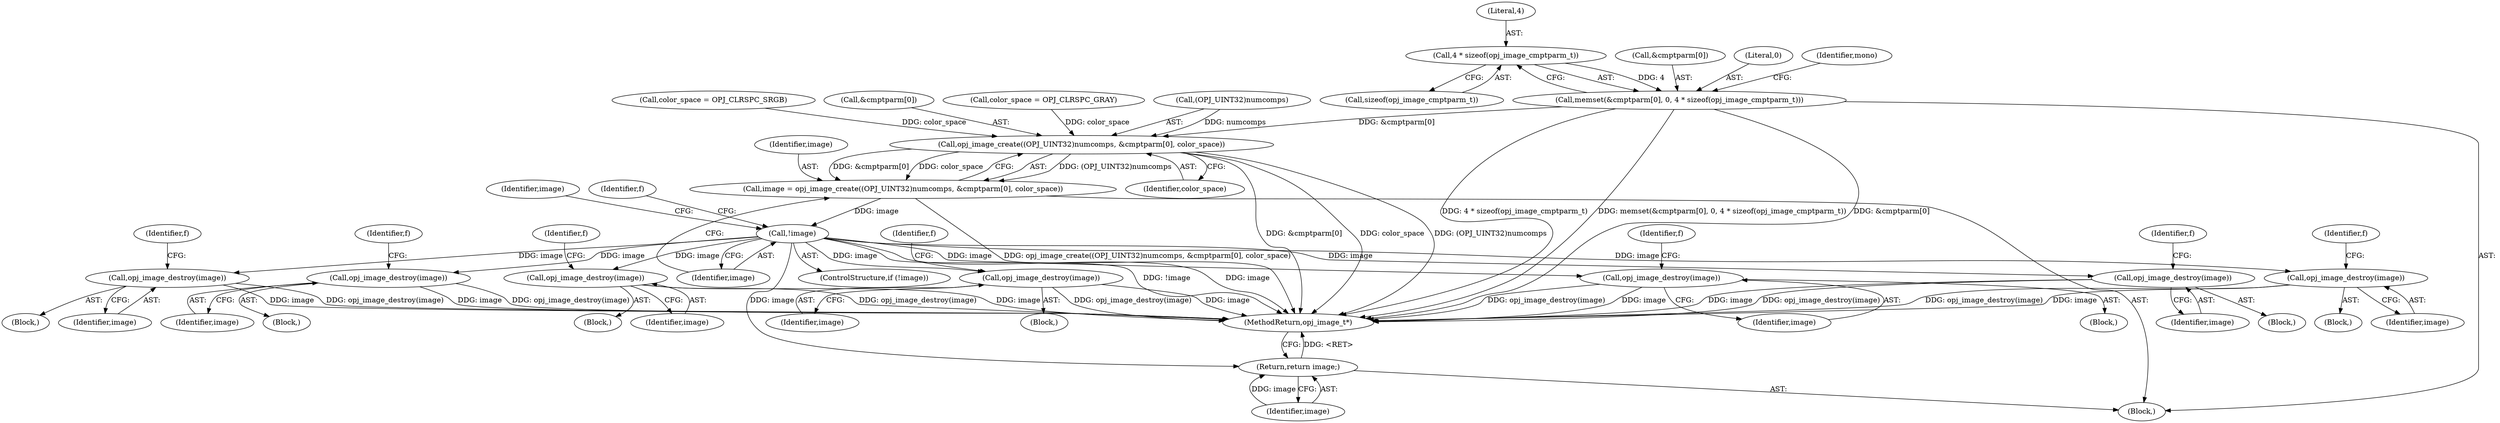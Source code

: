 digraph "0_openjpeg_2cd30c2b06ce332dede81cccad8b334cde997281_1@API" {
"1000185" [label="(Call,4 * sizeof(opj_image_cmptparm_t))"];
"1000179" [label="(Call,memset(&cmptparm[0], 0, 4 * sizeof(opj_image_cmptparm_t)))"];
"1000372" [label="(Call,opj_image_create((OPJ_UINT32)numcomps, &cmptparm[0], color_space))"];
"1000370" [label="(Call,image = opj_image_create((OPJ_UINT32)numcomps, &cmptparm[0], color_space))"];
"1000382" [label="(Call,!image)"];
"1000541" [label="(Call,opj_image_destroy(image))"];
"1000559" [label="(Call,opj_image_destroy(image))"];
"1000577" [label="(Call,opj_image_destroy(image))"];
"1000650" [label="(Call,opj_image_destroy(image))"];
"1000668" [label="(Call,opj_image_destroy(image))"];
"1000686" [label="(Call,opj_image_destroy(image))"];
"1000704" [label="(Call,opj_image_destroy(image))"];
"1000764" [label="(Return,return image;)"];
"1000573" [label="(Block,)"];
"1000682" [label="(Block,)"];
"1000386" [label="(Identifier,f)"];
"1000704" [label="(Call,opj_image_destroy(image))"];
"1000687" [label="(Identifier,image)"];
"1000764" [label="(Return,return image;)"];
"1000113" [label="(Block,)"];
"1000562" [label="(Identifier,f)"];
"1000669" [label="(Identifier,image)"];
"1000705" [label="(Identifier,image)"];
"1000668" [label="(Call,opj_image_destroy(image))"];
"1000559" [label="(Call,opj_image_destroy(image))"];
"1000381" [label="(ControlStructure,if (!image))"];
"1000707" [label="(Identifier,f)"];
"1000537" [label="(Block,)"];
"1000580" [label="(Identifier,f)"];
"1000646" [label="(Block,)"];
"1000544" [label="(Identifier,f)"];
"1000578" [label="(Identifier,image)"];
"1000180" [label="(Call,&cmptparm[0])"];
"1000210" [label="(Call,color_space = OPJ_CLRSPC_GRAY)"];
"1000653" [label="(Identifier,f)"];
"1000541" [label="(Call,opj_image_destroy(image))"];
"1000371" [label="(Identifier,image)"];
"1000380" [label="(Identifier,color_space)"];
"1000689" [label="(Identifier,f)"];
"1000186" [label="(Literal,4)"];
"1000185" [label="(Call,4 * sizeof(opj_image_cmptparm_t))"];
"1000542" [label="(Identifier,image)"];
"1000382" [label="(Call,!image)"];
"1000370" [label="(Call,image = opj_image_create((OPJ_UINT32)numcomps, &cmptparm[0], color_space))"];
"1000373" [label="(Call,(OPJ_UINT32)numcomps)"];
"1000555" [label="(Block,)"];
"1000391" [label="(Identifier,image)"];
"1000383" [label="(Identifier,image)"];
"1000671" [label="(Identifier,f)"];
"1000560" [label="(Identifier,image)"];
"1000187" [label="(Call,sizeof(opj_image_cmptparm_t))"];
"1000227" [label="(Call,color_space = OPJ_CLRSPC_SRGB)"];
"1000184" [label="(Literal,0)"];
"1000376" [label="(Call,&cmptparm[0])"];
"1000700" [label="(Block,)"];
"1000190" [label="(Identifier,mono)"];
"1000372" [label="(Call,opj_image_create((OPJ_UINT32)numcomps, &cmptparm[0], color_space))"];
"1000664" [label="(Block,)"];
"1000765" [label="(Identifier,image)"];
"1000650" [label="(Call,opj_image_destroy(image))"];
"1000179" [label="(Call,memset(&cmptparm[0], 0, 4 * sizeof(opj_image_cmptparm_t)))"];
"1000766" [label="(MethodReturn,opj_image_t*)"];
"1000651" [label="(Identifier,image)"];
"1000686" [label="(Call,opj_image_destroy(image))"];
"1000577" [label="(Call,opj_image_destroy(image))"];
"1000185" -> "1000179"  [label="AST: "];
"1000185" -> "1000187"  [label="CFG: "];
"1000186" -> "1000185"  [label="AST: "];
"1000187" -> "1000185"  [label="AST: "];
"1000179" -> "1000185"  [label="CFG: "];
"1000185" -> "1000179"  [label="DDG: 4"];
"1000179" -> "1000113"  [label="AST: "];
"1000180" -> "1000179"  [label="AST: "];
"1000184" -> "1000179"  [label="AST: "];
"1000190" -> "1000179"  [label="CFG: "];
"1000179" -> "1000766"  [label="DDG: 4 * sizeof(opj_image_cmptparm_t)"];
"1000179" -> "1000766"  [label="DDG: memset(&cmptparm[0], 0, 4 * sizeof(opj_image_cmptparm_t))"];
"1000179" -> "1000766"  [label="DDG: &cmptparm[0]"];
"1000179" -> "1000372"  [label="DDG: &cmptparm[0]"];
"1000372" -> "1000370"  [label="AST: "];
"1000372" -> "1000380"  [label="CFG: "];
"1000373" -> "1000372"  [label="AST: "];
"1000376" -> "1000372"  [label="AST: "];
"1000380" -> "1000372"  [label="AST: "];
"1000370" -> "1000372"  [label="CFG: "];
"1000372" -> "1000766"  [label="DDG: &cmptparm[0]"];
"1000372" -> "1000766"  [label="DDG: color_space"];
"1000372" -> "1000766"  [label="DDG: (OPJ_UINT32)numcomps"];
"1000372" -> "1000370"  [label="DDG: (OPJ_UINT32)numcomps"];
"1000372" -> "1000370"  [label="DDG: &cmptparm[0]"];
"1000372" -> "1000370"  [label="DDG: color_space"];
"1000373" -> "1000372"  [label="DDG: numcomps"];
"1000227" -> "1000372"  [label="DDG: color_space"];
"1000210" -> "1000372"  [label="DDG: color_space"];
"1000370" -> "1000113"  [label="AST: "];
"1000371" -> "1000370"  [label="AST: "];
"1000383" -> "1000370"  [label="CFG: "];
"1000370" -> "1000766"  [label="DDG: opj_image_create((OPJ_UINT32)numcomps, &cmptparm[0], color_space)"];
"1000370" -> "1000382"  [label="DDG: image"];
"1000382" -> "1000381"  [label="AST: "];
"1000382" -> "1000383"  [label="CFG: "];
"1000383" -> "1000382"  [label="AST: "];
"1000386" -> "1000382"  [label="CFG: "];
"1000391" -> "1000382"  [label="CFG: "];
"1000382" -> "1000766"  [label="DDG: image"];
"1000382" -> "1000766"  [label="DDG: !image"];
"1000382" -> "1000541"  [label="DDG: image"];
"1000382" -> "1000559"  [label="DDG: image"];
"1000382" -> "1000577"  [label="DDG: image"];
"1000382" -> "1000650"  [label="DDG: image"];
"1000382" -> "1000668"  [label="DDG: image"];
"1000382" -> "1000686"  [label="DDG: image"];
"1000382" -> "1000704"  [label="DDG: image"];
"1000382" -> "1000764"  [label="DDG: image"];
"1000541" -> "1000537"  [label="AST: "];
"1000541" -> "1000542"  [label="CFG: "];
"1000542" -> "1000541"  [label="AST: "];
"1000544" -> "1000541"  [label="CFG: "];
"1000541" -> "1000766"  [label="DDG: image"];
"1000541" -> "1000766"  [label="DDG: opj_image_destroy(image)"];
"1000559" -> "1000555"  [label="AST: "];
"1000559" -> "1000560"  [label="CFG: "];
"1000560" -> "1000559"  [label="AST: "];
"1000562" -> "1000559"  [label="CFG: "];
"1000559" -> "1000766"  [label="DDG: image"];
"1000559" -> "1000766"  [label="DDG: opj_image_destroy(image)"];
"1000577" -> "1000573"  [label="AST: "];
"1000577" -> "1000578"  [label="CFG: "];
"1000578" -> "1000577"  [label="AST: "];
"1000580" -> "1000577"  [label="CFG: "];
"1000577" -> "1000766"  [label="DDG: opj_image_destroy(image)"];
"1000577" -> "1000766"  [label="DDG: image"];
"1000650" -> "1000646"  [label="AST: "];
"1000650" -> "1000651"  [label="CFG: "];
"1000651" -> "1000650"  [label="AST: "];
"1000653" -> "1000650"  [label="CFG: "];
"1000650" -> "1000766"  [label="DDG: opj_image_destroy(image)"];
"1000650" -> "1000766"  [label="DDG: image"];
"1000668" -> "1000664"  [label="AST: "];
"1000668" -> "1000669"  [label="CFG: "];
"1000669" -> "1000668"  [label="AST: "];
"1000671" -> "1000668"  [label="CFG: "];
"1000668" -> "1000766"  [label="DDG: opj_image_destroy(image)"];
"1000668" -> "1000766"  [label="DDG: image"];
"1000686" -> "1000682"  [label="AST: "];
"1000686" -> "1000687"  [label="CFG: "];
"1000687" -> "1000686"  [label="AST: "];
"1000689" -> "1000686"  [label="CFG: "];
"1000686" -> "1000766"  [label="DDG: image"];
"1000686" -> "1000766"  [label="DDG: opj_image_destroy(image)"];
"1000704" -> "1000700"  [label="AST: "];
"1000704" -> "1000705"  [label="CFG: "];
"1000705" -> "1000704"  [label="AST: "];
"1000707" -> "1000704"  [label="CFG: "];
"1000704" -> "1000766"  [label="DDG: image"];
"1000704" -> "1000766"  [label="DDG: opj_image_destroy(image)"];
"1000764" -> "1000113"  [label="AST: "];
"1000764" -> "1000765"  [label="CFG: "];
"1000765" -> "1000764"  [label="AST: "];
"1000766" -> "1000764"  [label="CFG: "];
"1000764" -> "1000766"  [label="DDG: <RET>"];
"1000765" -> "1000764"  [label="DDG: image"];
}
